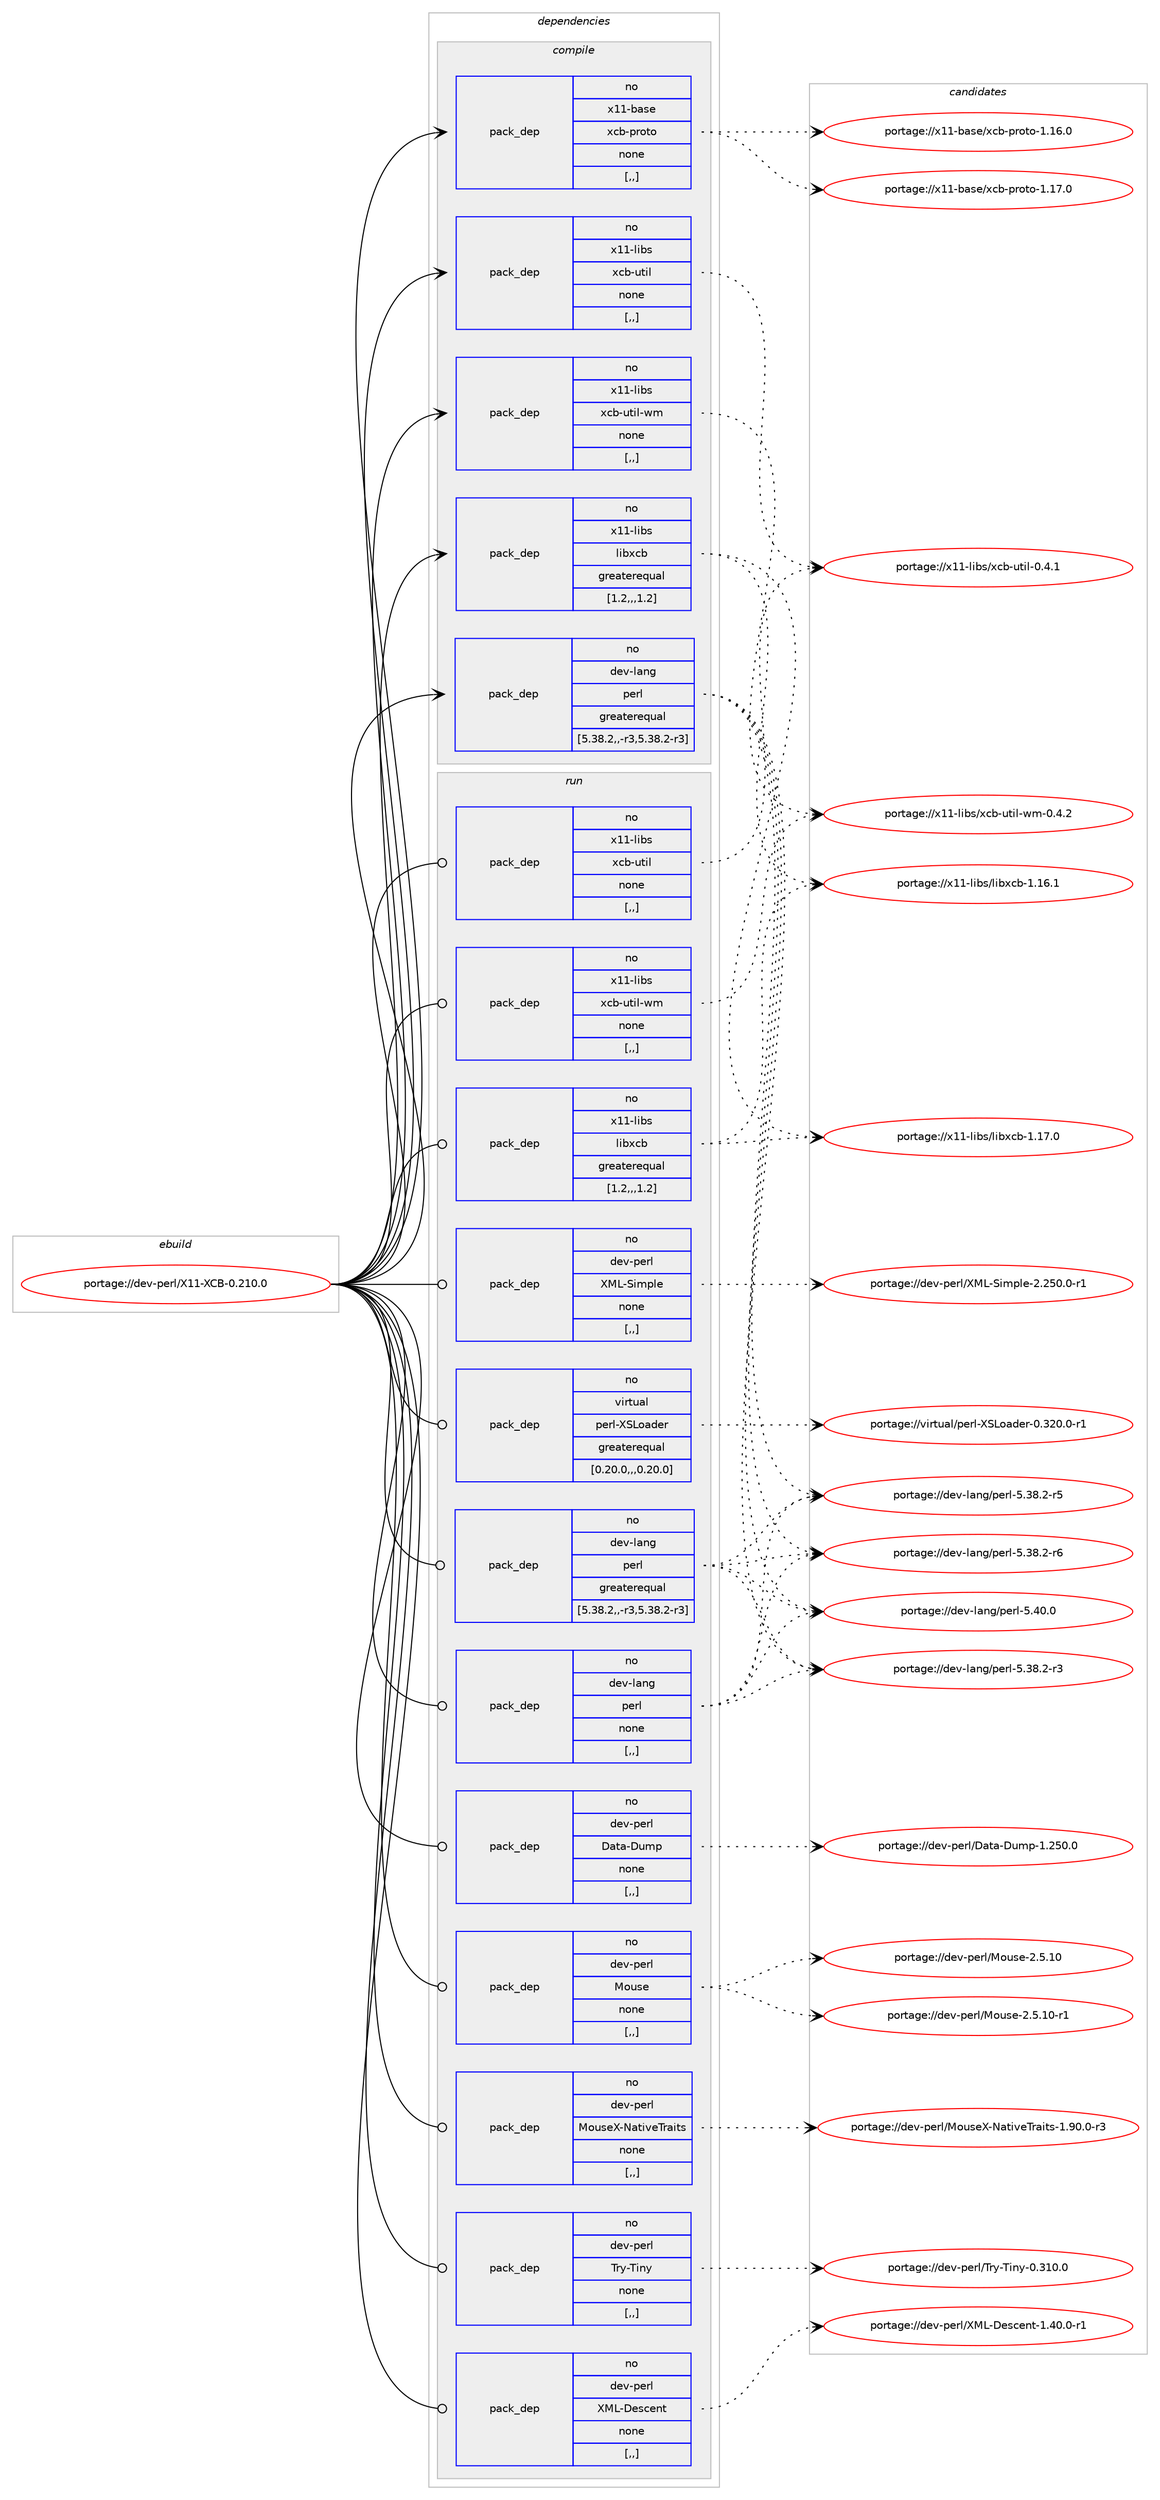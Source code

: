 digraph prolog {

# *************
# Graph options
# *************

newrank=true;
concentrate=true;
compound=true;
graph [rankdir=LR,fontname=Helvetica,fontsize=10,ranksep=1.5];#, ranksep=2.5, nodesep=0.2];
edge  [arrowhead=vee];
node  [fontname=Helvetica,fontsize=10];

# **********
# The ebuild
# **********

subgraph cluster_leftcol {
color=gray;
rank=same;
label=<<i>ebuild</i>>;
id [label="portage://dev-perl/X11-XCB-0.210.0", color=red, width=4, href="../dev-perl/X11-XCB-0.210.0.svg"];
}

# ****************
# The dependencies
# ****************

subgraph cluster_midcol {
color=gray;
label=<<i>dependencies</i>>;
subgraph cluster_compile {
fillcolor="#eeeeee";
style=filled;
label=<<i>compile</i>>;
subgraph pack104971 {
dependency135346 [label=<<TABLE BORDER="0" CELLBORDER="1" CELLSPACING="0" CELLPADDING="4" WIDTH="220"><TR><TD ROWSPAN="6" CELLPADDING="30">pack_dep</TD></TR><TR><TD WIDTH="110">no</TD></TR><TR><TD>dev-lang</TD></TR><TR><TD>perl</TD></TR><TR><TD>greaterequal</TD></TR><TR><TD>[5.38.2,,-r3,5.38.2-r3]</TD></TR></TABLE>>, shape=none, color=blue];
}
id:e -> dependency135346:w [weight=20,style="solid",arrowhead="vee"];
subgraph pack104972 {
dependency135347 [label=<<TABLE BORDER="0" CELLBORDER="1" CELLSPACING="0" CELLPADDING="4" WIDTH="220"><TR><TD ROWSPAN="6" CELLPADDING="30">pack_dep</TD></TR><TR><TD WIDTH="110">no</TD></TR><TR><TD>x11-base</TD></TR><TR><TD>xcb-proto</TD></TR><TR><TD>none</TD></TR><TR><TD>[,,]</TD></TR></TABLE>>, shape=none, color=blue];
}
id:e -> dependency135347:w [weight=20,style="solid",arrowhead="vee"];
subgraph pack104973 {
dependency135348 [label=<<TABLE BORDER="0" CELLBORDER="1" CELLSPACING="0" CELLPADDING="4" WIDTH="220"><TR><TD ROWSPAN="6" CELLPADDING="30">pack_dep</TD></TR><TR><TD WIDTH="110">no</TD></TR><TR><TD>x11-libs</TD></TR><TR><TD>libxcb</TD></TR><TR><TD>greaterequal</TD></TR><TR><TD>[1.2,,,1.2]</TD></TR></TABLE>>, shape=none, color=blue];
}
id:e -> dependency135348:w [weight=20,style="solid",arrowhead="vee"];
subgraph pack104974 {
dependency135349 [label=<<TABLE BORDER="0" CELLBORDER="1" CELLSPACING="0" CELLPADDING="4" WIDTH="220"><TR><TD ROWSPAN="6" CELLPADDING="30">pack_dep</TD></TR><TR><TD WIDTH="110">no</TD></TR><TR><TD>x11-libs</TD></TR><TR><TD>xcb-util</TD></TR><TR><TD>none</TD></TR><TR><TD>[,,]</TD></TR></TABLE>>, shape=none, color=blue];
}
id:e -> dependency135349:w [weight=20,style="solid",arrowhead="vee"];
subgraph pack104975 {
dependency135350 [label=<<TABLE BORDER="0" CELLBORDER="1" CELLSPACING="0" CELLPADDING="4" WIDTH="220"><TR><TD ROWSPAN="6" CELLPADDING="30">pack_dep</TD></TR><TR><TD WIDTH="110">no</TD></TR><TR><TD>x11-libs</TD></TR><TR><TD>xcb-util-wm</TD></TR><TR><TD>none</TD></TR><TR><TD>[,,]</TD></TR></TABLE>>, shape=none, color=blue];
}
id:e -> dependency135350:w [weight=20,style="solid",arrowhead="vee"];
}
subgraph cluster_compileandrun {
fillcolor="#eeeeee";
style=filled;
label=<<i>compile and run</i>>;
}
subgraph cluster_run {
fillcolor="#eeeeee";
style=filled;
label=<<i>run</i>>;
subgraph pack104976 {
dependency135351 [label=<<TABLE BORDER="0" CELLBORDER="1" CELLSPACING="0" CELLPADDING="4" WIDTH="220"><TR><TD ROWSPAN="6" CELLPADDING="30">pack_dep</TD></TR><TR><TD WIDTH="110">no</TD></TR><TR><TD>dev-lang</TD></TR><TR><TD>perl</TD></TR><TR><TD>greaterequal</TD></TR><TR><TD>[5.38.2,,-r3,5.38.2-r3]</TD></TR></TABLE>>, shape=none, color=blue];
}
id:e -> dependency135351:w [weight=20,style="solid",arrowhead="odot"];
subgraph pack104977 {
dependency135352 [label=<<TABLE BORDER="0" CELLBORDER="1" CELLSPACING="0" CELLPADDING="4" WIDTH="220"><TR><TD ROWSPAN="6" CELLPADDING="30">pack_dep</TD></TR><TR><TD WIDTH="110">no</TD></TR><TR><TD>dev-lang</TD></TR><TR><TD>perl</TD></TR><TR><TD>none</TD></TR><TR><TD>[,,]</TD></TR></TABLE>>, shape=none, color=blue];
}
id:e -> dependency135352:w [weight=20,style="solid",arrowhead="odot"];
subgraph pack104978 {
dependency135353 [label=<<TABLE BORDER="0" CELLBORDER="1" CELLSPACING="0" CELLPADDING="4" WIDTH="220"><TR><TD ROWSPAN="6" CELLPADDING="30">pack_dep</TD></TR><TR><TD WIDTH="110">no</TD></TR><TR><TD>dev-perl</TD></TR><TR><TD>Data-Dump</TD></TR><TR><TD>none</TD></TR><TR><TD>[,,]</TD></TR></TABLE>>, shape=none, color=blue];
}
id:e -> dependency135353:w [weight=20,style="solid",arrowhead="odot"];
subgraph pack104979 {
dependency135354 [label=<<TABLE BORDER="0" CELLBORDER="1" CELLSPACING="0" CELLPADDING="4" WIDTH="220"><TR><TD ROWSPAN="6" CELLPADDING="30">pack_dep</TD></TR><TR><TD WIDTH="110">no</TD></TR><TR><TD>dev-perl</TD></TR><TR><TD>Mouse</TD></TR><TR><TD>none</TD></TR><TR><TD>[,,]</TD></TR></TABLE>>, shape=none, color=blue];
}
id:e -> dependency135354:w [weight=20,style="solid",arrowhead="odot"];
subgraph pack104980 {
dependency135355 [label=<<TABLE BORDER="0" CELLBORDER="1" CELLSPACING="0" CELLPADDING="4" WIDTH="220"><TR><TD ROWSPAN="6" CELLPADDING="30">pack_dep</TD></TR><TR><TD WIDTH="110">no</TD></TR><TR><TD>dev-perl</TD></TR><TR><TD>MouseX-NativeTraits</TD></TR><TR><TD>none</TD></TR><TR><TD>[,,]</TD></TR></TABLE>>, shape=none, color=blue];
}
id:e -> dependency135355:w [weight=20,style="solid",arrowhead="odot"];
subgraph pack104981 {
dependency135356 [label=<<TABLE BORDER="0" CELLBORDER="1" CELLSPACING="0" CELLPADDING="4" WIDTH="220"><TR><TD ROWSPAN="6" CELLPADDING="30">pack_dep</TD></TR><TR><TD WIDTH="110">no</TD></TR><TR><TD>dev-perl</TD></TR><TR><TD>Try-Tiny</TD></TR><TR><TD>none</TD></TR><TR><TD>[,,]</TD></TR></TABLE>>, shape=none, color=blue];
}
id:e -> dependency135356:w [weight=20,style="solid",arrowhead="odot"];
subgraph pack104982 {
dependency135357 [label=<<TABLE BORDER="0" CELLBORDER="1" CELLSPACING="0" CELLPADDING="4" WIDTH="220"><TR><TD ROWSPAN="6" CELLPADDING="30">pack_dep</TD></TR><TR><TD WIDTH="110">no</TD></TR><TR><TD>dev-perl</TD></TR><TR><TD>XML-Descent</TD></TR><TR><TD>none</TD></TR><TR><TD>[,,]</TD></TR></TABLE>>, shape=none, color=blue];
}
id:e -> dependency135357:w [weight=20,style="solid",arrowhead="odot"];
subgraph pack104983 {
dependency135358 [label=<<TABLE BORDER="0" CELLBORDER="1" CELLSPACING="0" CELLPADDING="4" WIDTH="220"><TR><TD ROWSPAN="6" CELLPADDING="30">pack_dep</TD></TR><TR><TD WIDTH="110">no</TD></TR><TR><TD>dev-perl</TD></TR><TR><TD>XML-Simple</TD></TR><TR><TD>none</TD></TR><TR><TD>[,,]</TD></TR></TABLE>>, shape=none, color=blue];
}
id:e -> dependency135358:w [weight=20,style="solid",arrowhead="odot"];
subgraph pack104984 {
dependency135359 [label=<<TABLE BORDER="0" CELLBORDER="1" CELLSPACING="0" CELLPADDING="4" WIDTH="220"><TR><TD ROWSPAN="6" CELLPADDING="30">pack_dep</TD></TR><TR><TD WIDTH="110">no</TD></TR><TR><TD>virtual</TD></TR><TR><TD>perl-XSLoader</TD></TR><TR><TD>greaterequal</TD></TR><TR><TD>[0.20.0,,,0.20.0]</TD></TR></TABLE>>, shape=none, color=blue];
}
id:e -> dependency135359:w [weight=20,style="solid",arrowhead="odot"];
subgraph pack104985 {
dependency135360 [label=<<TABLE BORDER="0" CELLBORDER="1" CELLSPACING="0" CELLPADDING="4" WIDTH="220"><TR><TD ROWSPAN="6" CELLPADDING="30">pack_dep</TD></TR><TR><TD WIDTH="110">no</TD></TR><TR><TD>x11-libs</TD></TR><TR><TD>libxcb</TD></TR><TR><TD>greaterequal</TD></TR><TR><TD>[1.2,,,1.2]</TD></TR></TABLE>>, shape=none, color=blue];
}
id:e -> dependency135360:w [weight=20,style="solid",arrowhead="odot"];
subgraph pack104986 {
dependency135361 [label=<<TABLE BORDER="0" CELLBORDER="1" CELLSPACING="0" CELLPADDING="4" WIDTH="220"><TR><TD ROWSPAN="6" CELLPADDING="30">pack_dep</TD></TR><TR><TD WIDTH="110">no</TD></TR><TR><TD>x11-libs</TD></TR><TR><TD>xcb-util</TD></TR><TR><TD>none</TD></TR><TR><TD>[,,]</TD></TR></TABLE>>, shape=none, color=blue];
}
id:e -> dependency135361:w [weight=20,style="solid",arrowhead="odot"];
subgraph pack104987 {
dependency135362 [label=<<TABLE BORDER="0" CELLBORDER="1" CELLSPACING="0" CELLPADDING="4" WIDTH="220"><TR><TD ROWSPAN="6" CELLPADDING="30">pack_dep</TD></TR><TR><TD WIDTH="110">no</TD></TR><TR><TD>x11-libs</TD></TR><TR><TD>xcb-util-wm</TD></TR><TR><TD>none</TD></TR><TR><TD>[,,]</TD></TR></TABLE>>, shape=none, color=blue];
}
id:e -> dependency135362:w [weight=20,style="solid",arrowhead="odot"];
}
}

# **************
# The candidates
# **************

subgraph cluster_choices {
rank=same;
color=gray;
label=<<i>candidates</i>>;

subgraph choice104971 {
color=black;
nodesep=1;
choice100101118451089711010347112101114108455346515646504511451 [label="portage://dev-lang/perl-5.38.2-r3", color=red, width=4,href="../dev-lang/perl-5.38.2-r3.svg"];
choice100101118451089711010347112101114108455346515646504511453 [label="portage://dev-lang/perl-5.38.2-r5", color=red, width=4,href="../dev-lang/perl-5.38.2-r5.svg"];
choice100101118451089711010347112101114108455346515646504511454 [label="portage://dev-lang/perl-5.38.2-r6", color=red, width=4,href="../dev-lang/perl-5.38.2-r6.svg"];
choice10010111845108971101034711210111410845534652484648 [label="portage://dev-lang/perl-5.40.0", color=red, width=4,href="../dev-lang/perl-5.40.0.svg"];
dependency135346:e -> choice100101118451089711010347112101114108455346515646504511451:w [style=dotted,weight="100"];
dependency135346:e -> choice100101118451089711010347112101114108455346515646504511453:w [style=dotted,weight="100"];
dependency135346:e -> choice100101118451089711010347112101114108455346515646504511454:w [style=dotted,weight="100"];
dependency135346:e -> choice10010111845108971101034711210111410845534652484648:w [style=dotted,weight="100"];
}
subgraph choice104972 {
color=black;
nodesep=1;
choice12049494598971151014712099984511211411111611145494649544648 [label="portage://x11-base/xcb-proto-1.16.0", color=red, width=4,href="../x11-base/xcb-proto-1.16.0.svg"];
choice12049494598971151014712099984511211411111611145494649554648 [label="portage://x11-base/xcb-proto-1.17.0", color=red, width=4,href="../x11-base/xcb-proto-1.17.0.svg"];
dependency135347:e -> choice12049494598971151014712099984511211411111611145494649544648:w [style=dotted,weight="100"];
dependency135347:e -> choice12049494598971151014712099984511211411111611145494649554648:w [style=dotted,weight="100"];
}
subgraph choice104973 {
color=black;
nodesep=1;
choice120494945108105981154710810598120999845494649544649 [label="portage://x11-libs/libxcb-1.16.1", color=red, width=4,href="../x11-libs/libxcb-1.16.1.svg"];
choice120494945108105981154710810598120999845494649554648 [label="portage://x11-libs/libxcb-1.17.0", color=red, width=4,href="../x11-libs/libxcb-1.17.0.svg"];
dependency135348:e -> choice120494945108105981154710810598120999845494649544649:w [style=dotted,weight="100"];
dependency135348:e -> choice120494945108105981154710810598120999845494649554648:w [style=dotted,weight="100"];
}
subgraph choice104974 {
color=black;
nodesep=1;
choice1204949451081059811547120999845117116105108454846524649 [label="portage://x11-libs/xcb-util-0.4.1", color=red, width=4,href="../x11-libs/xcb-util-0.4.1.svg"];
dependency135349:e -> choice1204949451081059811547120999845117116105108454846524649:w [style=dotted,weight="100"];
}
subgraph choice104975 {
color=black;
nodesep=1;
choice120494945108105981154712099984511711610510845119109454846524650 [label="portage://x11-libs/xcb-util-wm-0.4.2", color=red, width=4,href="../x11-libs/xcb-util-wm-0.4.2.svg"];
dependency135350:e -> choice120494945108105981154712099984511711610510845119109454846524650:w [style=dotted,weight="100"];
}
subgraph choice104976 {
color=black;
nodesep=1;
choice100101118451089711010347112101114108455346515646504511451 [label="portage://dev-lang/perl-5.38.2-r3", color=red, width=4,href="../dev-lang/perl-5.38.2-r3.svg"];
choice100101118451089711010347112101114108455346515646504511453 [label="portage://dev-lang/perl-5.38.2-r5", color=red, width=4,href="../dev-lang/perl-5.38.2-r5.svg"];
choice100101118451089711010347112101114108455346515646504511454 [label="portage://dev-lang/perl-5.38.2-r6", color=red, width=4,href="../dev-lang/perl-5.38.2-r6.svg"];
choice10010111845108971101034711210111410845534652484648 [label="portage://dev-lang/perl-5.40.0", color=red, width=4,href="../dev-lang/perl-5.40.0.svg"];
dependency135351:e -> choice100101118451089711010347112101114108455346515646504511451:w [style=dotted,weight="100"];
dependency135351:e -> choice100101118451089711010347112101114108455346515646504511453:w [style=dotted,weight="100"];
dependency135351:e -> choice100101118451089711010347112101114108455346515646504511454:w [style=dotted,weight="100"];
dependency135351:e -> choice10010111845108971101034711210111410845534652484648:w [style=dotted,weight="100"];
}
subgraph choice104977 {
color=black;
nodesep=1;
choice100101118451089711010347112101114108455346515646504511451 [label="portage://dev-lang/perl-5.38.2-r3", color=red, width=4,href="../dev-lang/perl-5.38.2-r3.svg"];
choice100101118451089711010347112101114108455346515646504511453 [label="portage://dev-lang/perl-5.38.2-r5", color=red, width=4,href="../dev-lang/perl-5.38.2-r5.svg"];
choice100101118451089711010347112101114108455346515646504511454 [label="portage://dev-lang/perl-5.38.2-r6", color=red, width=4,href="../dev-lang/perl-5.38.2-r6.svg"];
choice10010111845108971101034711210111410845534652484648 [label="portage://dev-lang/perl-5.40.0", color=red, width=4,href="../dev-lang/perl-5.40.0.svg"];
dependency135352:e -> choice100101118451089711010347112101114108455346515646504511451:w [style=dotted,weight="100"];
dependency135352:e -> choice100101118451089711010347112101114108455346515646504511453:w [style=dotted,weight="100"];
dependency135352:e -> choice100101118451089711010347112101114108455346515646504511454:w [style=dotted,weight="100"];
dependency135352:e -> choice10010111845108971101034711210111410845534652484648:w [style=dotted,weight="100"];
}
subgraph choice104978 {
color=black;
nodesep=1;
choice100101118451121011141084768971169745681171091124549465053484648 [label="portage://dev-perl/Data-Dump-1.250.0", color=red, width=4,href="../dev-perl/Data-Dump-1.250.0.svg"];
dependency135353:e -> choice100101118451121011141084768971169745681171091124549465053484648:w [style=dotted,weight="100"];
}
subgraph choice104979 {
color=black;
nodesep=1;
choice10010111845112101114108477711111711510145504653464948 [label="portage://dev-perl/Mouse-2.5.10", color=red, width=4,href="../dev-perl/Mouse-2.5.10.svg"];
choice100101118451121011141084777111117115101455046534649484511449 [label="portage://dev-perl/Mouse-2.5.10-r1", color=red, width=4,href="../dev-perl/Mouse-2.5.10-r1.svg"];
dependency135354:e -> choice10010111845112101114108477711111711510145504653464948:w [style=dotted,weight="100"];
dependency135354:e -> choice100101118451121011141084777111117115101455046534649484511449:w [style=dotted,weight="100"];
}
subgraph choice104980 {
color=black;
nodesep=1;
choice100101118451121011141084777111117115101884578971161051181018411497105116115454946574846484511451 [label="portage://dev-perl/MouseX-NativeTraits-1.90.0-r3", color=red, width=4,href="../dev-perl/MouseX-NativeTraits-1.90.0-r3.svg"];
dependency135355:e -> choice100101118451121011141084777111117115101884578971161051181018411497105116115454946574846484511451:w [style=dotted,weight="100"];
}
subgraph choice104981 {
color=black;
nodesep=1;
choice10010111845112101114108478411412145841051101214548465149484648 [label="portage://dev-perl/Try-Tiny-0.310.0", color=red, width=4,href="../dev-perl/Try-Tiny-0.310.0.svg"];
dependency135356:e -> choice10010111845112101114108478411412145841051101214548465149484648:w [style=dotted,weight="100"];
}
subgraph choice104982 {
color=black;
nodesep=1;
choice1001011184511210111410847887776456810111599101110116454946524846484511449 [label="portage://dev-perl/XML-Descent-1.40.0-r1", color=red, width=4,href="../dev-perl/XML-Descent-1.40.0-r1.svg"];
dependency135357:e -> choice1001011184511210111410847887776456810111599101110116454946524846484511449:w [style=dotted,weight="100"];
}
subgraph choice104983 {
color=black;
nodesep=1;
choice1001011184511210111410847887776458310510911210810145504650534846484511449 [label="portage://dev-perl/XML-Simple-2.250.0-r1", color=red, width=4,href="../dev-perl/XML-Simple-2.250.0-r1.svg"];
dependency135358:e -> choice1001011184511210111410847887776458310510911210810145504650534846484511449:w [style=dotted,weight="100"];
}
subgraph choice104984 {
color=black;
nodesep=1;
choice1181051141161179710847112101114108458883761119710010111445484651504846484511449 [label="portage://virtual/perl-XSLoader-0.320.0-r1", color=red, width=4,href="../virtual/perl-XSLoader-0.320.0-r1.svg"];
dependency135359:e -> choice1181051141161179710847112101114108458883761119710010111445484651504846484511449:w [style=dotted,weight="100"];
}
subgraph choice104985 {
color=black;
nodesep=1;
choice120494945108105981154710810598120999845494649544649 [label="portage://x11-libs/libxcb-1.16.1", color=red, width=4,href="../x11-libs/libxcb-1.16.1.svg"];
choice120494945108105981154710810598120999845494649554648 [label="portage://x11-libs/libxcb-1.17.0", color=red, width=4,href="../x11-libs/libxcb-1.17.0.svg"];
dependency135360:e -> choice120494945108105981154710810598120999845494649544649:w [style=dotted,weight="100"];
dependency135360:e -> choice120494945108105981154710810598120999845494649554648:w [style=dotted,weight="100"];
}
subgraph choice104986 {
color=black;
nodesep=1;
choice1204949451081059811547120999845117116105108454846524649 [label="portage://x11-libs/xcb-util-0.4.1", color=red, width=4,href="../x11-libs/xcb-util-0.4.1.svg"];
dependency135361:e -> choice1204949451081059811547120999845117116105108454846524649:w [style=dotted,weight="100"];
}
subgraph choice104987 {
color=black;
nodesep=1;
choice120494945108105981154712099984511711610510845119109454846524650 [label="portage://x11-libs/xcb-util-wm-0.4.2", color=red, width=4,href="../x11-libs/xcb-util-wm-0.4.2.svg"];
dependency135362:e -> choice120494945108105981154712099984511711610510845119109454846524650:w [style=dotted,weight="100"];
}
}

}
